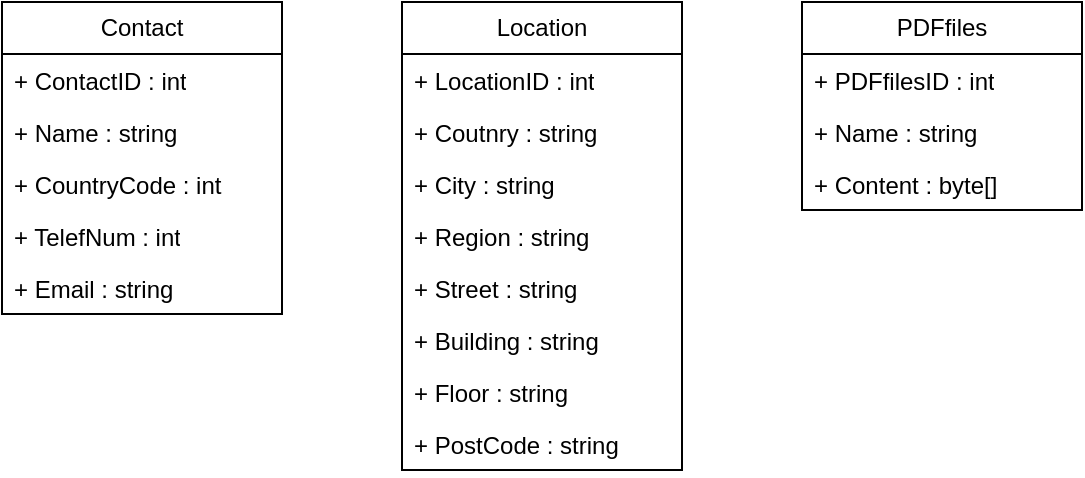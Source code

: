 <mxfile version="26.0.11">
  <diagram id="C5RBs43oDa-KdzZeNtuy" name="Page-1">
    <mxGraphModel dx="689" dy="291" grid="1" gridSize="10" guides="1" tooltips="1" connect="1" arrows="1" fold="1" page="1" pageScale="1" pageWidth="827" pageHeight="1169" math="0" shadow="0">
      <root>
        <mxCell id="WIyWlLk6GJQsqaUBKTNV-0" />
        <mxCell id="WIyWlLk6GJQsqaUBKTNV-1" parent="WIyWlLk6GJQsqaUBKTNV-0" />
        <mxCell id="I29EygFxFEiByjkY5xdz-0" value="Contact" style="swimlane;fontStyle=0;childLayout=stackLayout;horizontal=1;startSize=26;fillColor=none;horizontalStack=0;resizeParent=1;resizeParentMax=0;resizeLast=0;collapsible=1;marginBottom=0;whiteSpace=wrap;html=1;" vertex="1" parent="WIyWlLk6GJQsqaUBKTNV-1">
          <mxGeometry x="40" y="40" width="140" height="156" as="geometry" />
        </mxCell>
        <mxCell id="I29EygFxFEiByjkY5xdz-1" value="&lt;div&gt;+ ContactID : int&lt;/div&gt;&lt;div&gt;&lt;br&gt;&lt;/div&gt;" style="text;strokeColor=none;fillColor=none;align=left;verticalAlign=top;spacingLeft=4;spacingRight=4;overflow=hidden;rotatable=0;points=[[0,0.5],[1,0.5]];portConstraint=eastwest;whiteSpace=wrap;html=1;" vertex="1" parent="I29EygFxFEiByjkY5xdz-0">
          <mxGeometry y="26" width="140" height="26" as="geometry" />
        </mxCell>
        <mxCell id="I29EygFxFEiByjkY5xdz-2" value="+ Name : string" style="text;strokeColor=none;fillColor=none;align=left;verticalAlign=top;spacingLeft=4;spacingRight=4;overflow=hidden;rotatable=0;points=[[0,0.5],[1,0.5]];portConstraint=eastwest;whiteSpace=wrap;html=1;" vertex="1" parent="I29EygFxFEiByjkY5xdz-0">
          <mxGeometry y="52" width="140" height="26" as="geometry" />
        </mxCell>
        <mxCell id="I29EygFxFEiByjkY5xdz-4" value="+ CountryCode : int" style="text;strokeColor=none;fillColor=none;align=left;verticalAlign=top;spacingLeft=4;spacingRight=4;overflow=hidden;rotatable=0;points=[[0,0.5],[1,0.5]];portConstraint=eastwest;whiteSpace=wrap;html=1;" vertex="1" parent="I29EygFxFEiByjkY5xdz-0">
          <mxGeometry y="78" width="140" height="26" as="geometry" />
        </mxCell>
        <mxCell id="I29EygFxFEiByjkY5xdz-3" value="+ TelefNum : int" style="text;strokeColor=none;fillColor=none;align=left;verticalAlign=top;spacingLeft=4;spacingRight=4;overflow=hidden;rotatable=0;points=[[0,0.5],[1,0.5]];portConstraint=eastwest;whiteSpace=wrap;html=1;" vertex="1" parent="I29EygFxFEiByjkY5xdz-0">
          <mxGeometry y="104" width="140" height="26" as="geometry" />
        </mxCell>
        <mxCell id="I29EygFxFEiByjkY5xdz-5" value="+ Email : string" style="text;strokeColor=none;fillColor=none;align=left;verticalAlign=top;spacingLeft=4;spacingRight=4;overflow=hidden;rotatable=0;points=[[0,0.5],[1,0.5]];portConstraint=eastwest;whiteSpace=wrap;html=1;" vertex="1" parent="I29EygFxFEiByjkY5xdz-0">
          <mxGeometry y="130" width="140" height="26" as="geometry" />
        </mxCell>
        <mxCell id="I29EygFxFEiByjkY5xdz-6" value="Location" style="swimlane;fontStyle=0;childLayout=stackLayout;horizontal=1;startSize=26;fillColor=none;horizontalStack=0;resizeParent=1;resizeParentMax=0;resizeLast=0;collapsible=1;marginBottom=0;whiteSpace=wrap;html=1;" vertex="1" parent="WIyWlLk6GJQsqaUBKTNV-1">
          <mxGeometry x="240" y="40" width="140" height="234" as="geometry" />
        </mxCell>
        <mxCell id="I29EygFxFEiByjkY5xdz-7" value="&lt;div&gt;+ LocationID : int&lt;/div&gt;&lt;div&gt;&lt;br&gt;&lt;/div&gt;" style="text;strokeColor=none;fillColor=none;align=left;verticalAlign=top;spacingLeft=4;spacingRight=4;overflow=hidden;rotatable=0;points=[[0,0.5],[1,0.5]];portConstraint=eastwest;whiteSpace=wrap;html=1;" vertex="1" parent="I29EygFxFEiByjkY5xdz-6">
          <mxGeometry y="26" width="140" height="26" as="geometry" />
        </mxCell>
        <mxCell id="I29EygFxFEiByjkY5xdz-8" value="+ Coutnry : string" style="text;strokeColor=none;fillColor=none;align=left;verticalAlign=top;spacingLeft=4;spacingRight=4;overflow=hidden;rotatable=0;points=[[0,0.5],[1,0.5]];portConstraint=eastwest;whiteSpace=wrap;html=1;" vertex="1" parent="I29EygFxFEiByjkY5xdz-6">
          <mxGeometry y="52" width="140" height="26" as="geometry" />
        </mxCell>
        <mxCell id="I29EygFxFEiByjkY5xdz-9" value="+ City : string" style="text;strokeColor=none;fillColor=none;align=left;verticalAlign=top;spacingLeft=4;spacingRight=4;overflow=hidden;rotatable=0;points=[[0,0.5],[1,0.5]];portConstraint=eastwest;whiteSpace=wrap;html=1;" vertex="1" parent="I29EygFxFEiByjkY5xdz-6">
          <mxGeometry y="78" width="140" height="26" as="geometry" />
        </mxCell>
        <mxCell id="I29EygFxFEiByjkY5xdz-11" value="+ Region : string" style="text;strokeColor=none;fillColor=none;align=left;verticalAlign=top;spacingLeft=4;spacingRight=4;overflow=hidden;rotatable=0;points=[[0,0.5],[1,0.5]];portConstraint=eastwest;whiteSpace=wrap;html=1;" vertex="1" parent="I29EygFxFEiByjkY5xdz-6">
          <mxGeometry y="104" width="140" height="26" as="geometry" />
        </mxCell>
        <mxCell id="I29EygFxFEiByjkY5xdz-12" value="+ Street : string" style="text;strokeColor=none;fillColor=none;align=left;verticalAlign=top;spacingLeft=4;spacingRight=4;overflow=hidden;rotatable=0;points=[[0,0.5],[1,0.5]];portConstraint=eastwest;whiteSpace=wrap;html=1;" vertex="1" parent="I29EygFxFEiByjkY5xdz-6">
          <mxGeometry y="130" width="140" height="26" as="geometry" />
        </mxCell>
        <mxCell id="I29EygFxFEiByjkY5xdz-13" value="+ Building : string" style="text;strokeColor=none;fillColor=none;align=left;verticalAlign=top;spacingLeft=4;spacingRight=4;overflow=hidden;rotatable=0;points=[[0,0.5],[1,0.5]];portConstraint=eastwest;whiteSpace=wrap;html=1;" vertex="1" parent="I29EygFxFEiByjkY5xdz-6">
          <mxGeometry y="156" width="140" height="26" as="geometry" />
        </mxCell>
        <mxCell id="I29EygFxFEiByjkY5xdz-14" value="+ Floor : string" style="text;strokeColor=none;fillColor=none;align=left;verticalAlign=top;spacingLeft=4;spacingRight=4;overflow=hidden;rotatable=0;points=[[0,0.5],[1,0.5]];portConstraint=eastwest;whiteSpace=wrap;html=1;" vertex="1" parent="I29EygFxFEiByjkY5xdz-6">
          <mxGeometry y="182" width="140" height="26" as="geometry" />
        </mxCell>
        <mxCell id="I29EygFxFEiByjkY5xdz-10" value="+ PostCode : string" style="text;strokeColor=none;fillColor=none;align=left;verticalAlign=top;spacingLeft=4;spacingRight=4;overflow=hidden;rotatable=0;points=[[0,0.5],[1,0.5]];portConstraint=eastwest;whiteSpace=wrap;html=1;" vertex="1" parent="I29EygFxFEiByjkY5xdz-6">
          <mxGeometry y="208" width="140" height="26" as="geometry" />
        </mxCell>
        <mxCell id="I29EygFxFEiByjkY5xdz-15" value="PDFfiles" style="swimlane;fontStyle=0;childLayout=stackLayout;horizontal=1;startSize=26;fillColor=none;horizontalStack=0;resizeParent=1;resizeParentMax=0;resizeLast=0;collapsible=1;marginBottom=0;whiteSpace=wrap;html=1;" vertex="1" parent="WIyWlLk6GJQsqaUBKTNV-1">
          <mxGeometry x="440" y="40" width="140" height="104" as="geometry" />
        </mxCell>
        <mxCell id="I29EygFxFEiByjkY5xdz-16" value="+ PDFfilesID : int" style="text;strokeColor=none;fillColor=none;align=left;verticalAlign=top;spacingLeft=4;spacingRight=4;overflow=hidden;rotatable=0;points=[[0,0.5],[1,0.5]];portConstraint=eastwest;whiteSpace=wrap;html=1;" vertex="1" parent="I29EygFxFEiByjkY5xdz-15">
          <mxGeometry y="26" width="140" height="26" as="geometry" />
        </mxCell>
        <mxCell id="I29EygFxFEiByjkY5xdz-17" value="+ Name : string" style="text;strokeColor=none;fillColor=none;align=left;verticalAlign=top;spacingLeft=4;spacingRight=4;overflow=hidden;rotatable=0;points=[[0,0.5],[1,0.5]];portConstraint=eastwest;whiteSpace=wrap;html=1;" vertex="1" parent="I29EygFxFEiByjkY5xdz-15">
          <mxGeometry y="52" width="140" height="26" as="geometry" />
        </mxCell>
        <mxCell id="I29EygFxFEiByjkY5xdz-18" value="+ Content : byte[]" style="text;strokeColor=none;fillColor=none;align=left;verticalAlign=top;spacingLeft=4;spacingRight=4;overflow=hidden;rotatable=0;points=[[0,0.5],[1,0.5]];portConstraint=eastwest;whiteSpace=wrap;html=1;" vertex="1" parent="I29EygFxFEiByjkY5xdz-15">
          <mxGeometry y="78" width="140" height="26" as="geometry" />
        </mxCell>
      </root>
    </mxGraphModel>
  </diagram>
</mxfile>

